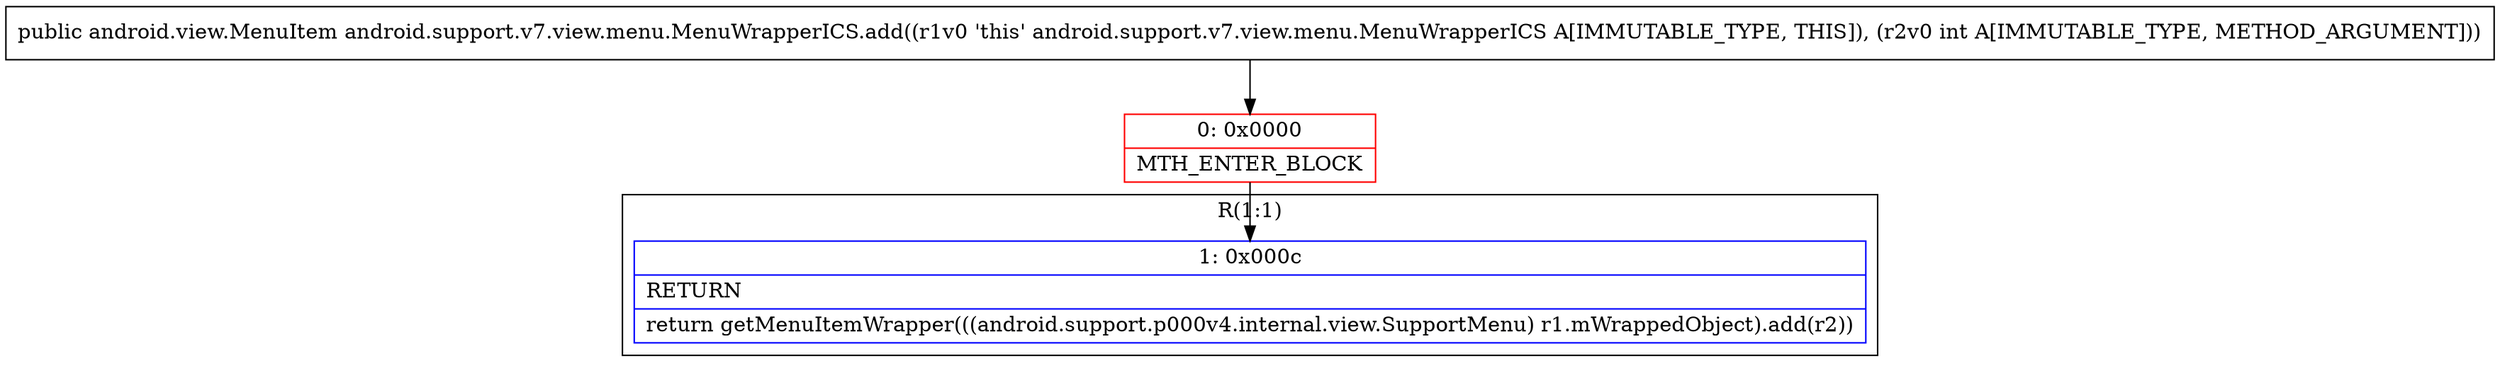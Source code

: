 digraph "CFG forandroid.support.v7.view.menu.MenuWrapperICS.add(I)Landroid\/view\/MenuItem;" {
subgraph cluster_Region_928070575 {
label = "R(1:1)";
node [shape=record,color=blue];
Node_1 [shape=record,label="{1\:\ 0x000c|RETURN\l|return getMenuItemWrapper(((android.support.p000v4.internal.view.SupportMenu) r1.mWrappedObject).add(r2))\l}"];
}
Node_0 [shape=record,color=red,label="{0\:\ 0x0000|MTH_ENTER_BLOCK\l}"];
MethodNode[shape=record,label="{public android.view.MenuItem android.support.v7.view.menu.MenuWrapperICS.add((r1v0 'this' android.support.v7.view.menu.MenuWrapperICS A[IMMUTABLE_TYPE, THIS]), (r2v0 int A[IMMUTABLE_TYPE, METHOD_ARGUMENT])) }"];
MethodNode -> Node_0;
Node_0 -> Node_1;
}

